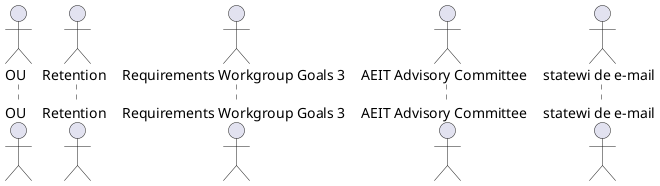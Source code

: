 @startuml
actor "OU"
actor "Retention"
actor "Requirements Workgroup Goals 3"
actor "AEIT Advisory Committee"
actor "statewi de e-mail"
@enduml